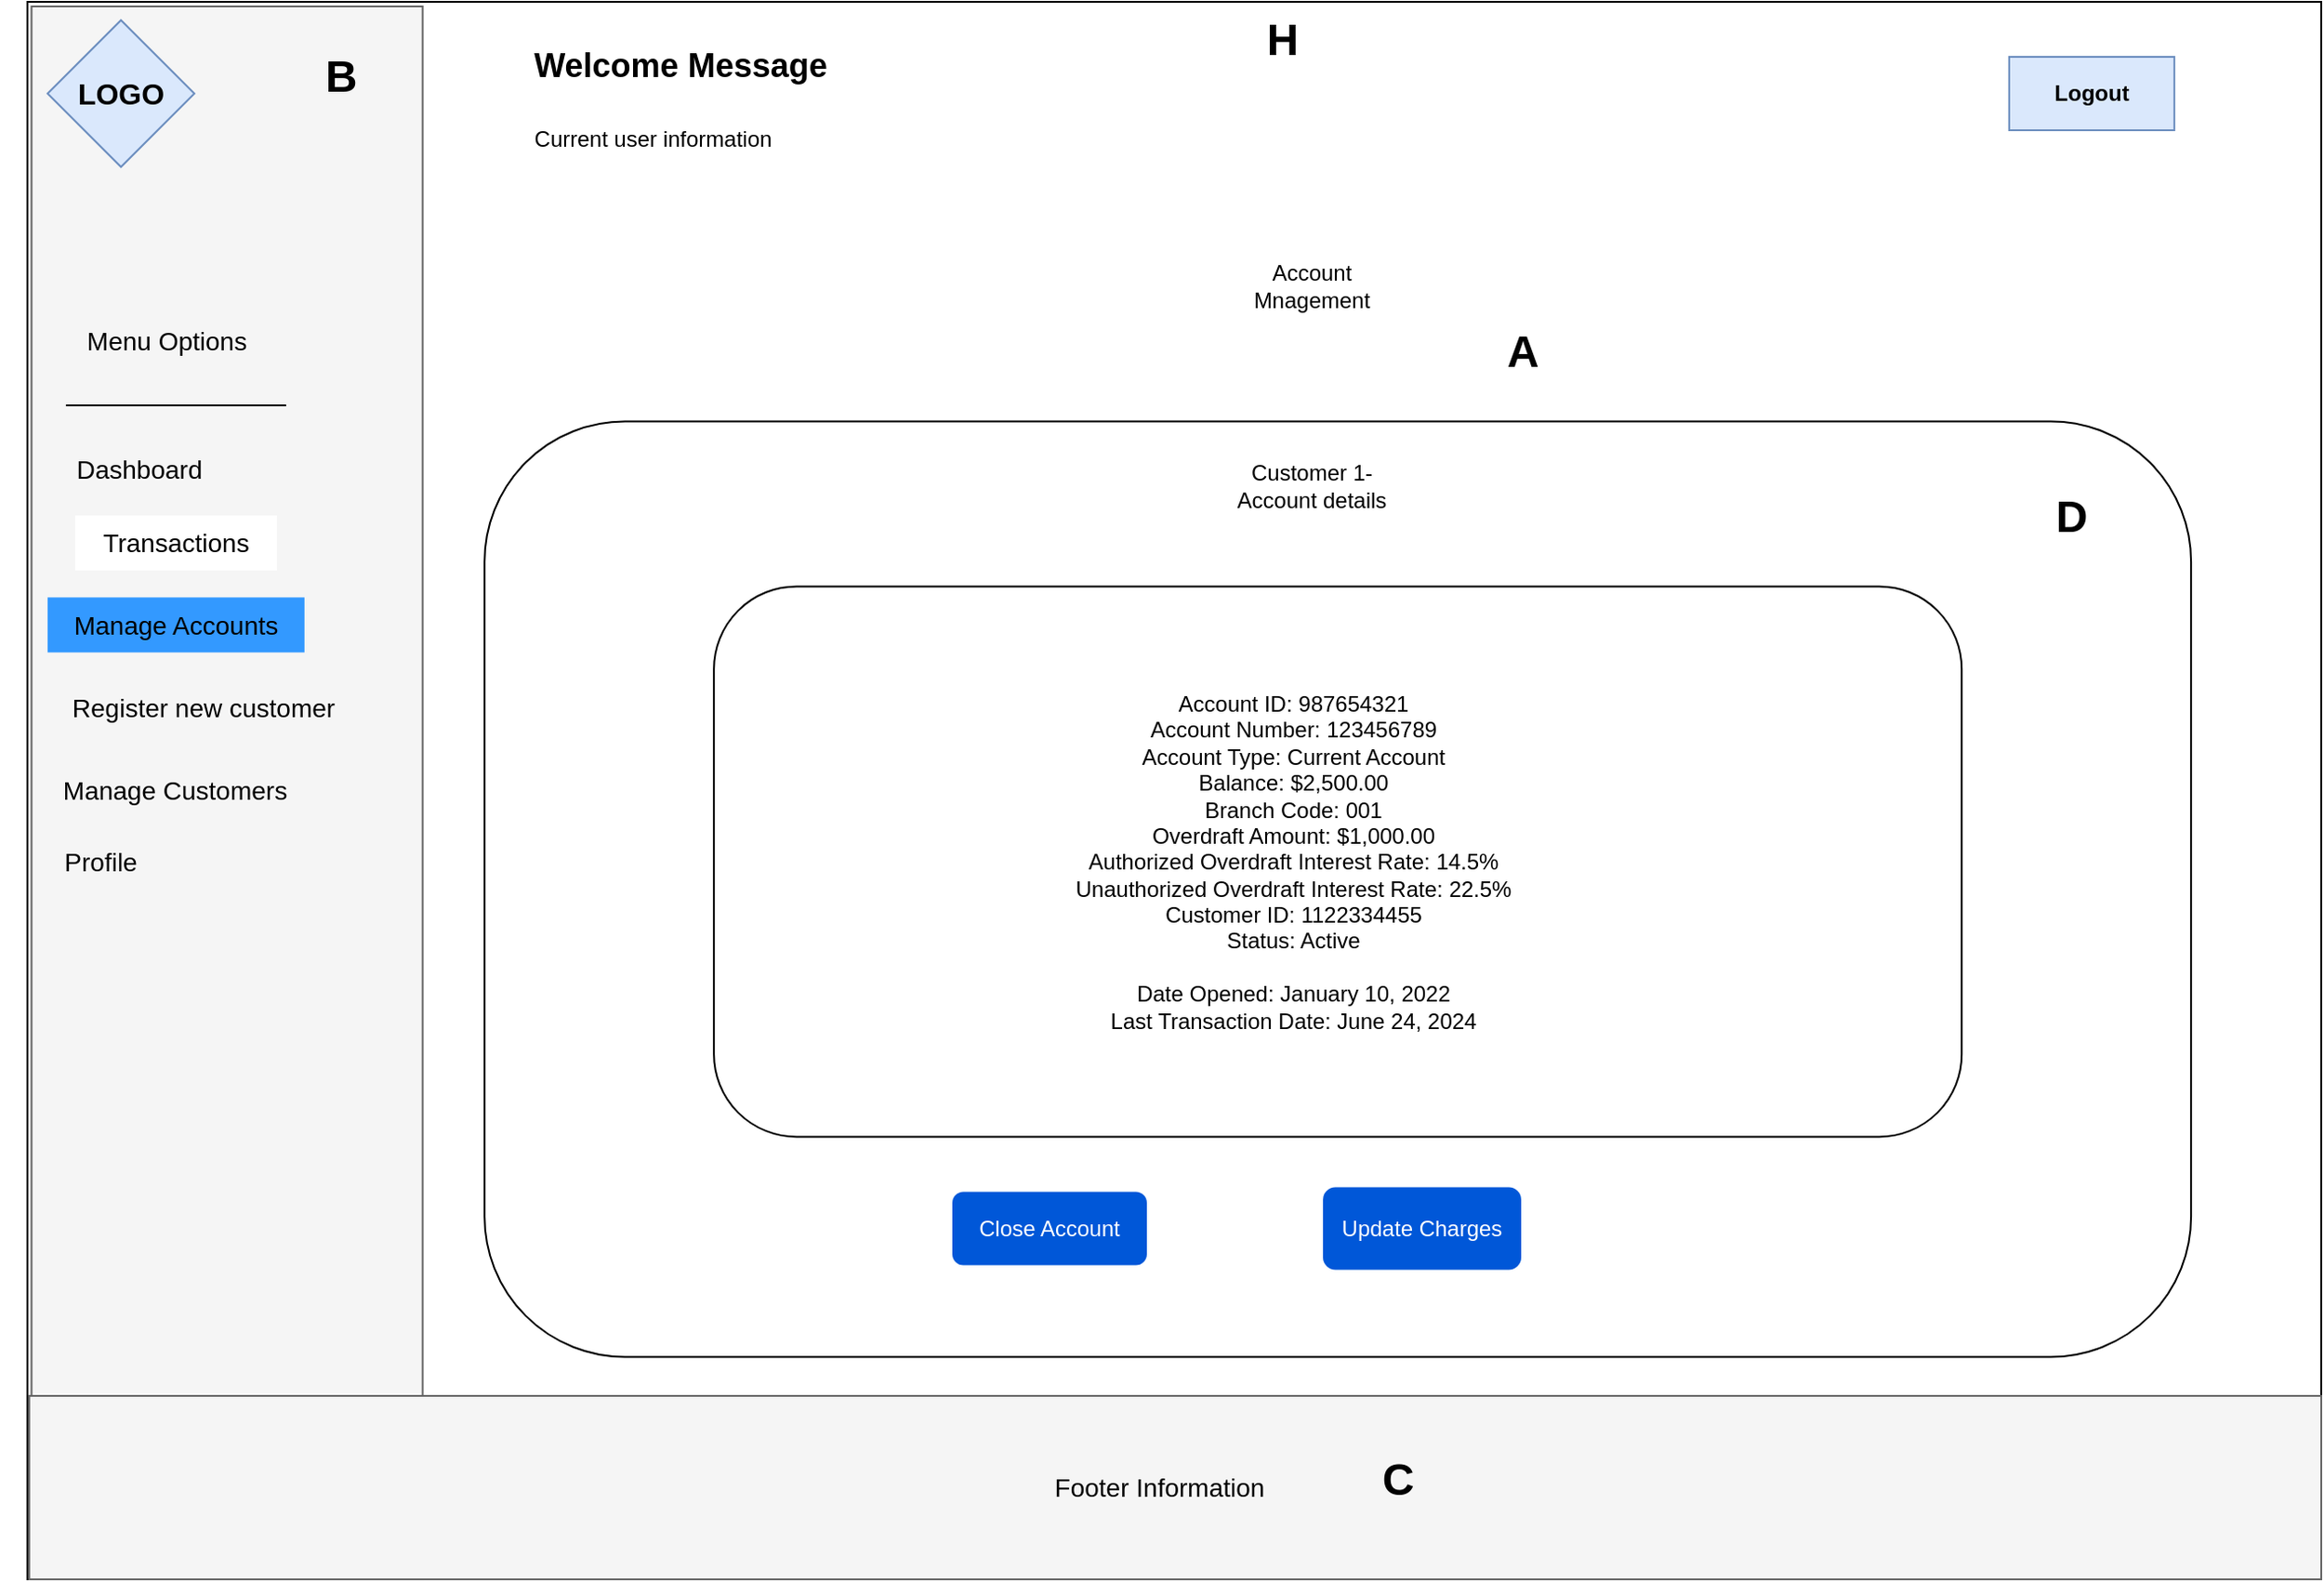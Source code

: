 <mxfile version="24.5.3" type="device">
  <diagram id="3j9G0F825_cHGCq9AKto" name="Page-2">
    <mxGraphModel dx="3287" dy="-2296" grid="1" gridSize="10" guides="1" tooltips="1" connect="1" arrows="1" fold="1" page="1" pageScale="1" pageWidth="827" pageHeight="1169" math="0" shadow="0">
      <root>
        <mxCell id="0" />
        <mxCell id="1" parent="0" />
        <mxCell id="QFe1ScGnCT4EniJzE_eW-60" value="" style="rounded=1;whiteSpace=wrap;html=1;" parent="1" vertex="1">
          <mxGeometry x="494.0" y="4508.74" width="346" height="180" as="geometry" />
        </mxCell>
        <mxCell id="QFe1ScGnCT4EniJzE_eW-61" value="" style="rounded=0;whiteSpace=wrap;html=1;" parent="1" vertex="1">
          <mxGeometry x="-160.07" y="4140" width="1250.07" height="860" as="geometry" />
        </mxCell>
        <mxCell id="QFe1ScGnCT4EniJzE_eW-62" value="" style="rounded=0;whiteSpace=wrap;html=1;fillColor=#f5f5f5;fontColor=#333333;strokeColor=#666666;rotation=-270;" parent="1" vertex="1">
          <mxGeometry x="-480.0" y="4464.69" width="857.5" height="213.13" as="geometry" />
        </mxCell>
        <mxCell id="QFe1ScGnCT4EniJzE_eW-63" value="&lt;font size=&quot;3&quot;&gt;&lt;b&gt;LOGO&lt;/b&gt;&lt;/font&gt;" style="rhombus;whiteSpace=wrap;html=1;fillColor=#dae8fc;strokeColor=#6c8ebf;" parent="1" vertex="1">
          <mxGeometry x="-149.07" y="4150" width="80" height="80" as="geometry" />
        </mxCell>
        <mxCell id="QFe1ScGnCT4EniJzE_eW-64" value="&lt;b&gt;Logout&lt;/b&gt;" style="rounded=0;whiteSpace=wrap;html=1;fillColor=#dae8fc;strokeColor=#6c8ebf;" parent="1" vertex="1">
          <mxGeometry x="919.93" y="4170" width="90" height="40" as="geometry" />
        </mxCell>
        <mxCell id="QFe1ScGnCT4EniJzE_eW-65" value="" style="rounded=0;whiteSpace=wrap;html=1;fillColor=#f5f5f5;fontColor=#f5f5f5;strokeColor=#666666;" parent="1" vertex="1">
          <mxGeometry x="-159.07" y="4900" width="1249.07" height="100" as="geometry" />
        </mxCell>
        <mxCell id="QFe1ScGnCT4EniJzE_eW-66" value="&lt;font style=&quot;font-size: 14px;&quot;&gt;Footer Information&lt;/font&gt;" style="text;html=1;align=center;verticalAlign=middle;whiteSpace=wrap;rounded=0;" parent="1" vertex="1">
          <mxGeometry x="393.93" y="4935" width="126" height="30" as="geometry" />
        </mxCell>
        <mxCell id="QFe1ScGnCT4EniJzE_eW-67" value="&lt;b&gt;&lt;font style=&quot;font-size: 18px;&quot;&gt;Welcome Message&lt;/font&gt;&lt;/b&gt;" style="text;html=1;align=center;verticalAlign=middle;whiteSpace=wrap;rounded=0;" parent="1" vertex="1">
          <mxGeometry x="80.93" y="4160" width="230" height="30" as="geometry" />
        </mxCell>
        <mxCell id="QFe1ScGnCT4EniJzE_eW-68" value="Current user information" style="text;html=1;align=center;verticalAlign=middle;whiteSpace=wrap;rounded=0;" parent="1" vertex="1">
          <mxGeometry x="100.93" y="4200" width="160" height="30" as="geometry" />
        </mxCell>
        <mxCell id="QFe1ScGnCT4EniJzE_eW-69" value="&lt;font style=&quot;font-size: 14px;&quot;&gt;Menu Options&lt;/font&gt;" style="text;html=1;align=center;verticalAlign=middle;whiteSpace=wrap;rounded=0;" parent="1" vertex="1">
          <mxGeometry x="-139.07" y="4310" width="110" height="30" as="geometry" />
        </mxCell>
        <mxCell id="QFe1ScGnCT4EniJzE_eW-70" value="&lt;font style=&quot;font-size: 14px;&quot;&gt;Dashboard&lt;/font&gt;" style="text;html=1;align=center;verticalAlign=middle;whiteSpace=wrap;rounded=0;" parent="1" vertex="1">
          <mxGeometry x="-154.07" y="4380" width="110" height="30" as="geometry" />
        </mxCell>
        <mxCell id="QFe1ScGnCT4EniJzE_eW-71" value="&lt;font style=&quot;font-size: 14px;&quot;&gt;Transactions&lt;/font&gt;" style="text;html=1;align=center;verticalAlign=middle;whiteSpace=wrap;rounded=0;fillColor=#FFFFFF;" parent="1" vertex="1">
          <mxGeometry x="-134.07" y="4420" width="110" height="30" as="geometry" />
        </mxCell>
        <mxCell id="QFe1ScGnCT4EniJzE_eW-72" value="&lt;font style=&quot;font-size: 14px;&quot;&gt;Manage Accounts&lt;/font&gt;" style="text;html=1;align=center;verticalAlign=middle;whiteSpace=wrap;rounded=0;fillColor=#3399FF;" parent="1" vertex="1">
          <mxGeometry x="-149.07" y="4464.69" width="140" height="30" as="geometry" />
        </mxCell>
        <mxCell id="QFe1ScGnCT4EniJzE_eW-73" value="&lt;font style=&quot;font-size: 14px;&quot;&gt;Register new customer&lt;/font&gt;" style="text;html=1;align=center;verticalAlign=middle;whiteSpace=wrap;rounded=0;" parent="1" vertex="1">
          <mxGeometry x="-154.07" y="4510" width="180" height="30" as="geometry" />
        </mxCell>
        <mxCell id="QFe1ScGnCT4EniJzE_eW-74" value="&lt;font style=&quot;font-size: 14px;&quot;&gt;Manage Customers&lt;/font&gt;" style="text;html=1;align=center;verticalAlign=middle;whiteSpace=wrap;rounded=0;" parent="1" vertex="1">
          <mxGeometry x="-149.07" y="4555" width="139.07" height="30" as="geometry" />
        </mxCell>
        <mxCell id="QFe1ScGnCT4EniJzE_eW-75" value="&lt;font style=&quot;font-size: 14px;&quot;&gt;Profile&lt;/font&gt;" style="text;html=1;align=center;verticalAlign=middle;whiteSpace=wrap;rounded=0;" parent="1" vertex="1">
          <mxGeometry x="-175" y="4593.74" width="110" height="30" as="geometry" />
        </mxCell>
        <mxCell id="QFe1ScGnCT4EniJzE_eW-76" style="edgeStyle=orthogonalEdgeStyle;rounded=0;orthogonalLoop=1;jettySize=auto;html=1;exitX=0.5;exitY=1;exitDx=0;exitDy=0;" parent="1" source="QFe1ScGnCT4EniJzE_eW-75" target="QFe1ScGnCT4EniJzE_eW-75" edge="1">
          <mxGeometry relative="1" as="geometry" />
        </mxCell>
        <mxCell id="QFe1ScGnCT4EniJzE_eW-77" value="" style="endArrow=none;html=1;rounded=0;" parent="1" edge="1">
          <mxGeometry width="50" height="50" relative="1" as="geometry">
            <mxPoint x="-19.07" y="4360" as="sourcePoint" />
            <mxPoint x="-139.07" y="4360" as="targetPoint" />
          </mxGeometry>
        </mxCell>
        <mxCell id="QFe1ScGnCT4EniJzE_eW-78" value="Account Mnagement" style="text;html=1;align=center;verticalAlign=middle;whiteSpace=wrap;rounded=0;" parent="1" vertex="1">
          <mxGeometry x="510.0" y="4280" width="60" height="30" as="geometry" />
        </mxCell>
        <mxCell id="QFe1ScGnCT4EniJzE_eW-79" value="" style="rounded=1;whiteSpace=wrap;html=1;" parent="1" vertex="1">
          <mxGeometry x="89.07" y="4368.74" width="930" height="510" as="geometry" />
        </mxCell>
        <mxCell id="QFe1ScGnCT4EniJzE_eW-80" value="Customer 1- Account details" style="text;html=1;align=center;verticalAlign=middle;whiteSpace=wrap;rounded=0;" parent="1" vertex="1">
          <mxGeometry x="484.97" y="4388.74" width="110.07" height="30" as="geometry" />
        </mxCell>
        <mxCell id="QFe1ScGnCT4EniJzE_eW-81" value="" style="rounded=1;whiteSpace=wrap;html=1;" parent="1" vertex="1">
          <mxGeometry x="214.07" y="4458.74" width="680" height="300" as="geometry" />
        </mxCell>
        <mxCell id="QFe1ScGnCT4EniJzE_eW-82" value="&lt;div&gt;Account ID: 987654321&lt;/div&gt;&lt;div&gt;Account Number: 123456789&lt;/div&gt;&lt;div&gt;Account Type: Current Account&lt;/div&gt;&lt;div&gt;Balance: $2,500.00&lt;/div&gt;&lt;div&gt;Branch Code: 001&lt;/div&gt;&lt;div&gt;Overdraft Amount: $1,000.00&lt;/div&gt;&lt;div&gt;Authorized Overdraft Interest Rate: 14.5%&lt;/div&gt;&lt;div&gt;Unauthorized Overdraft Interest Rate: 22.5%&lt;/div&gt;&lt;div&gt;Customer ID: 1122334455&lt;/div&gt;&lt;div&gt;Status: Active&lt;/div&gt;&lt;div&gt;&lt;br&gt;&lt;/div&gt;&lt;div&gt;Date Opened: January 10, 2022&lt;/div&gt;&lt;div&gt;Last Transaction Date: June 24, 2024&lt;/div&gt;" style="text;html=1;align=center;verticalAlign=middle;whiteSpace=wrap;rounded=0;" parent="1" vertex="1">
          <mxGeometry x="210.0" y="4483.74" width="640" height="250" as="geometry" />
        </mxCell>
        <mxCell id="QFe1ScGnCT4EniJzE_eW-83" value="Close Account" style="rounded=1;fillColor=#0057D8;strokeColor=none;html=1;whiteSpace=wrap;fontColor=#ffffff;align=center;verticalAlign=middle;fontStyle=0;fontSize=12;sketch=0;" parent="1" vertex="1">
          <mxGeometry x="344.0" y="4788.74" width="106" height="40" as="geometry" />
        </mxCell>
        <mxCell id="QFe1ScGnCT4EniJzE_eW-84" value="Update Charges" style="rounded=1;fillColor=#0057D8;strokeColor=none;html=1;whiteSpace=wrap;fontColor=#ffffff;align=center;verticalAlign=middle;fontStyle=0;fontSize=12;sketch=0;" parent="1" vertex="1">
          <mxGeometry x="546.0" y="4786.24" width="108" height="45" as="geometry" />
        </mxCell>
        <mxCell id="rqpkRDc5HdvK3YEeWjWB-1" value="&lt;h1 style=&quot;margin-top: 0px;&quot;&gt;A&lt;/h1&gt;" style="text;html=1;whiteSpace=wrap;overflow=hidden;rounded=0;align=center;" parent="1" vertex="1">
          <mxGeometry x="640" y="4310" width="30" height="40" as="geometry" />
        </mxCell>
        <mxCell id="rqpkRDc5HdvK3YEeWjWB-2" value="&lt;h1 style=&quot;margin-top: 0px;&quot;&gt;B&lt;/h1&gt;" style="text;html=1;whiteSpace=wrap;overflow=hidden;rounded=0;align=center;" parent="1" vertex="1">
          <mxGeometry x="-4.07" y="4160" width="30" height="40" as="geometry" />
        </mxCell>
        <mxCell id="rqpkRDc5HdvK3YEeWjWB-4" value="&lt;h1 style=&quot;margin-top: 0px;&quot;&gt;D&lt;/h1&gt;" style="text;html=1;whiteSpace=wrap;overflow=hidden;rounded=0;align=center;" parent="1" vertex="1">
          <mxGeometry x="939" y="4400" width="30" height="40" as="geometry" />
        </mxCell>
        <mxCell id="rqpkRDc5HdvK3YEeWjWB-8" value="&lt;h1 style=&quot;margin-top: 0px;&quot;&gt;H&lt;/h1&gt;" style="text;html=1;whiteSpace=wrap;overflow=hidden;rounded=0;align=center;" parent="1" vertex="1">
          <mxGeometry x="509" y="4140" width="30" height="40" as="geometry" />
        </mxCell>
        <mxCell id="rqpkRDc5HdvK3YEeWjWB-12" value="&lt;h1 style=&quot;margin-top: 0px;&quot;&gt;C&lt;/h1&gt;" style="text;html=1;whiteSpace=wrap;overflow=hidden;rounded=0;align=center;" parent="1" vertex="1">
          <mxGeometry x="572" y="4925" width="30" height="40" as="geometry" />
        </mxCell>
      </root>
    </mxGraphModel>
  </diagram>
</mxfile>
